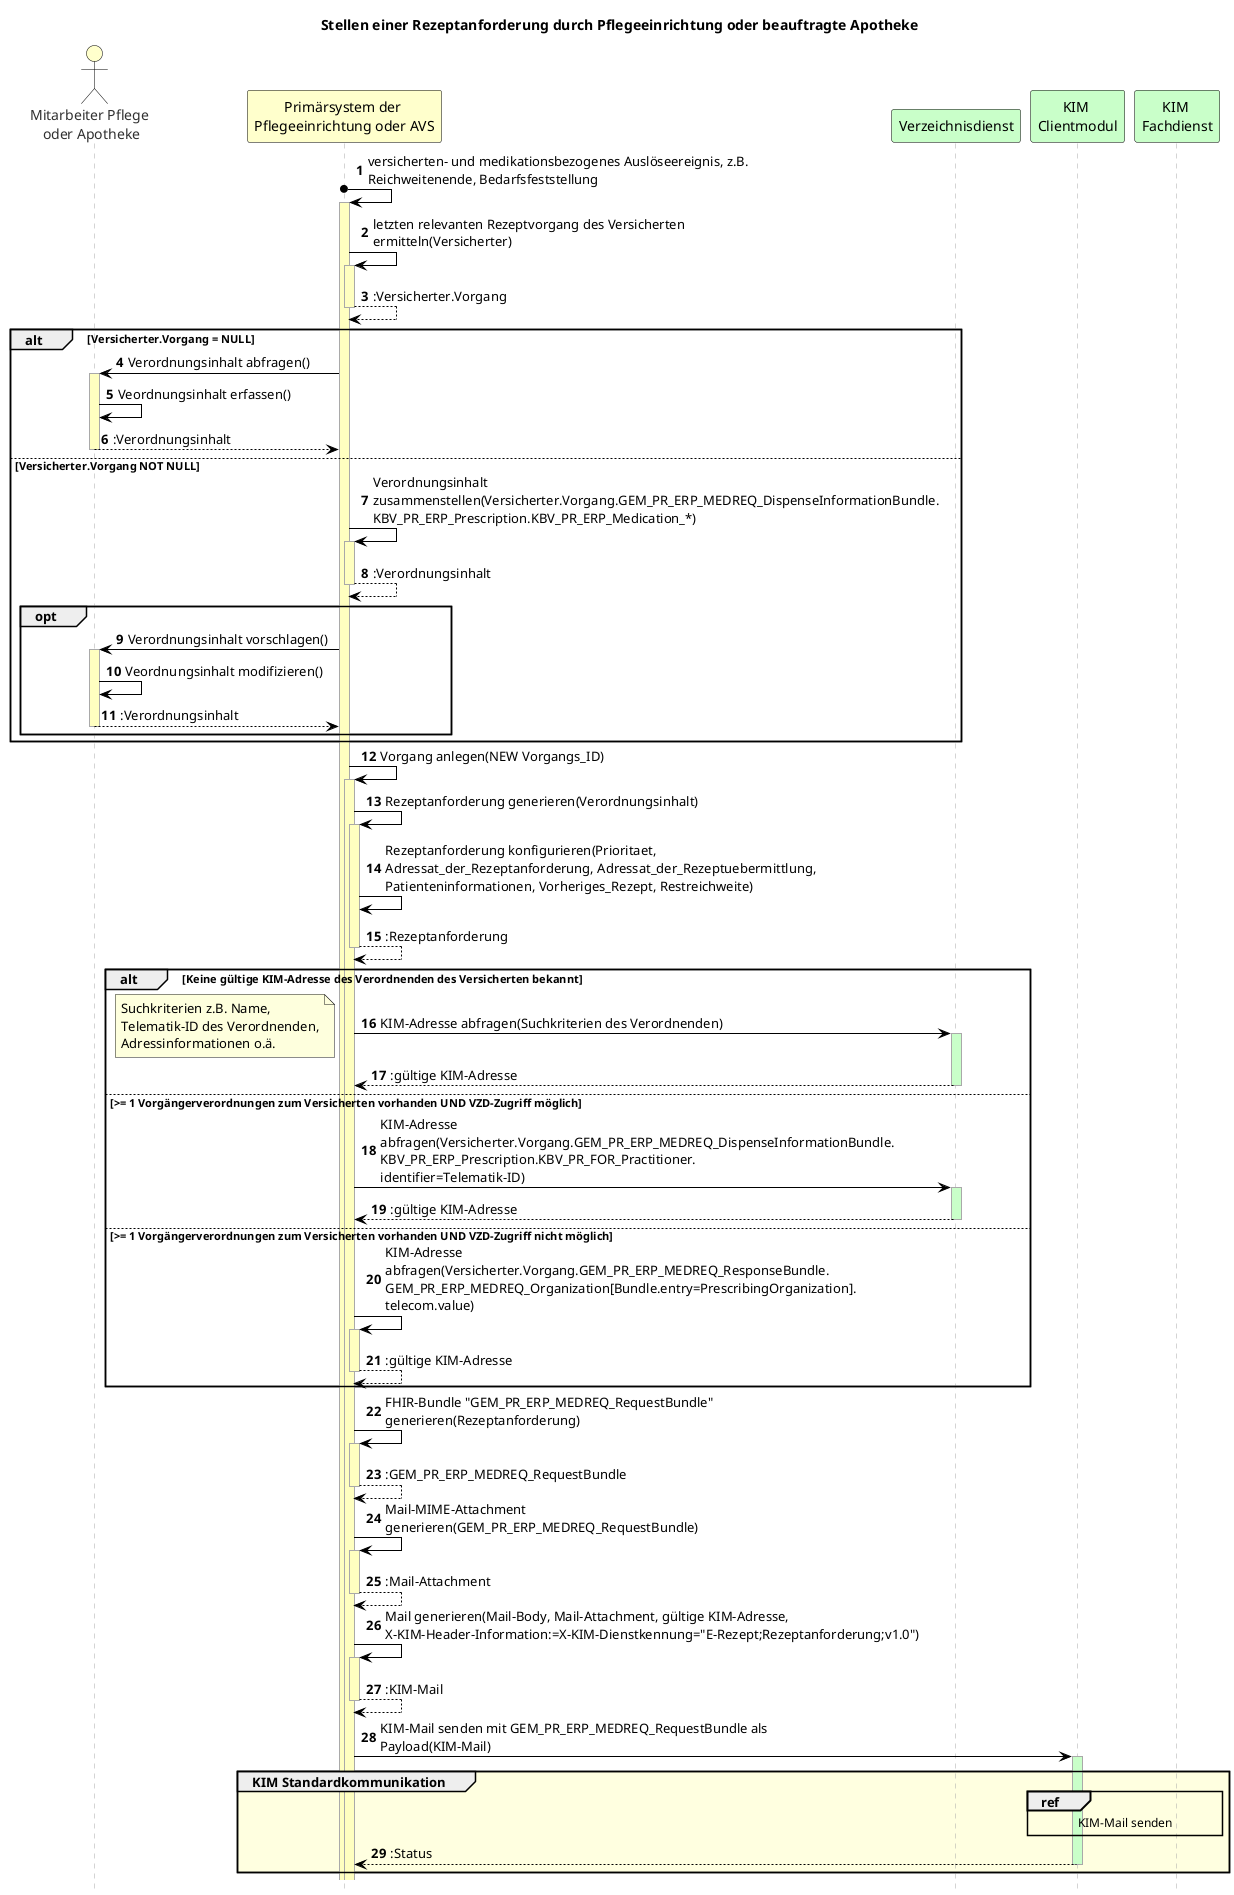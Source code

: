 @startuml

skinparam sequence {
    ArrowColor black
    ActorBorderColor black
    LifeLineBorderColor darkgray
    LifeLineBackgroundColor #ffffc0

    ParticipantBorderColor black
    ParticipantBackgroundColor #ffffc0
    ParticipantFontName Arial
    ParticipantFontSize 14
    ParticipantFontColor black

    ActorBackgroundColor #ffffc0
    ActorFontColor #303030
    ActorFontSize 14
    ActorFontName Arial

    BoxBorderColor gray
}

skinparam maxMessageSize 450
title Stellen einer Rezeptanforderung durch Pflegeeinrichtung oder beauftragte Apotheke
hide footbox
autonumber

actor "Mitarbeiter Pflege \noder Apotheke" as MA #BUSINESS
participant "Primärsystem der \nPflegeeinrichtung oder AVS" as PS #BUSINESS
participant "Verzeichnisdienst" as VZD #TECHNOLOGY
participant "KIM \nClientmodul" as Kim_cm #TECHNOLOGY
participant "KIM \nFachdienst" as Kim_fd #TECHNOLOGY

PS o-> PS: versicherten- und medikationsbezogenes Auslöseereignis, z.B. \nReichweitenende, Bedarfsfeststellung

activate PS
PS -> PS++: letzten relevanten Rezeptvorgang des Versicherten ermitteln(Versicherter)
return :Versicherter.Vorgang


alt Versicherter.Vorgang = NULL

    PS -> MA: Verordnungsinhalt abfragen()
    activate MA
    MA -> MA: Veordnungsinhalt erfassen()
    return :Verordnungsinhalt
    deactivate MA

else Versicherter.Vorgang NOT NULL

    PS -> PS++: Verordnungsinhalt zusammenstellen(Versicherter.Vorgang.GEM_PR_ERP_MEDREQ_DispenseInformationBundle. KBV_PR_ERP_Prescription.KBV_PR_ERP_Medication_*)
    return :Verordnungsinhalt

    opt
        PS -> MA: Verordnungsinhalt vorschlagen()
        activate MA
        MA -> MA: Veordnungsinhalt modifizieren()
        return :Verordnungsinhalt
        deactivate MA
    end

end

PS -> PS++: Vorgang anlegen(NEW Vorgangs_ID)

PS -> PS++: Rezeptanforderung generieren(Verordnungsinhalt)

PS -> PS: Rezeptanforderung konfigurieren(Prioritaet, Adressat_der_Rezeptanforderung, Adressat_der_Rezeptuebermittlung, Patienteninformationen, Vorheriges_Rezept, Restreichweite)
return :Rezeptanforderung

alt Keine gültige KIM-Adresse des Verordnenden des Versicherten bekannt

    PS -> VZD++#TECHNOLOGY: KIM-Adresse abfragen(Suchkriterien des Verordnenden)
        note left
        Suchkriterien z.B. Name, 
        Telematik-ID des Verordnenden,
        Adressinformationen o.ä.
        end note
    return :gültige KIM-Adresse

else >= 1 Vorgängerverordnungen zum Versicherten vorhanden UND VZD-Zugriff möglich

    PS -> VZD++#TECHNOLOGY: KIM-Adresse abfragen(Versicherter.Vorgang.GEM_PR_ERP_MEDREQ_DispenseInformationBundle. KBV_PR_ERP_Prescription.KBV_PR_FOR_Practitioner. identifier=Telematik-ID)
    return :gültige KIM-Adresse

else >= 1 Vorgängerverordnungen zum Versicherten vorhanden UND VZD-Zugriff nicht möglich

    PS -> PS++: KIM-Adresse abfragen(Versicherter.Vorgang.GEM_PR_ERP_MEDREQ_ResponseBundle. GEM_PR_ERP_MEDREQ_Organization[Bundle.entry=PrescribingOrganization]. telecom.value)
    return :gültige KIM-Adresse

end

PS -> PS++: FHIR-Bundle "GEM_PR_ERP_MEDREQ_RequestBundle" generieren(Rezeptanforderung)
return :GEM_PR_ERP_MEDREQ_RequestBundle

PS -> PS++: Mail-MIME-Attachment generieren(GEM_PR_ERP_MEDREQ_RequestBundle)
return :Mail-Attachment

PS -> PS++: Mail generieren(Mail-Body, Mail-Attachment, gültige KIM-Adresse, X-KIM-Header-Information:=X-KIM-Dienstkennung="E-Rezept;Rezeptanforderung;v1.0")
return :KIM-Mail

PS -> Kim_cm++#TECHNOLOGY: KIM-Mail senden mit GEM_PR_ERP_MEDREQ_RequestBundle als Payload(KIM-Mail)

group #LightYellow KIM Standardkommunikation
ref over Kim_cm, Kim_fd #lightyellow
    KIM-Mail senden
end ref

return :Status
end group

@enduml